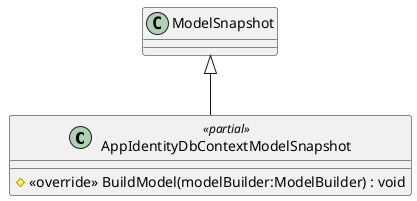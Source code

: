 @startuml
class AppIdentityDbContextModelSnapshot <<partial>> {
    # <<override>> BuildModel(modelBuilder:ModelBuilder) : void
}
ModelSnapshot <|-- AppIdentityDbContextModelSnapshot
@enduml
